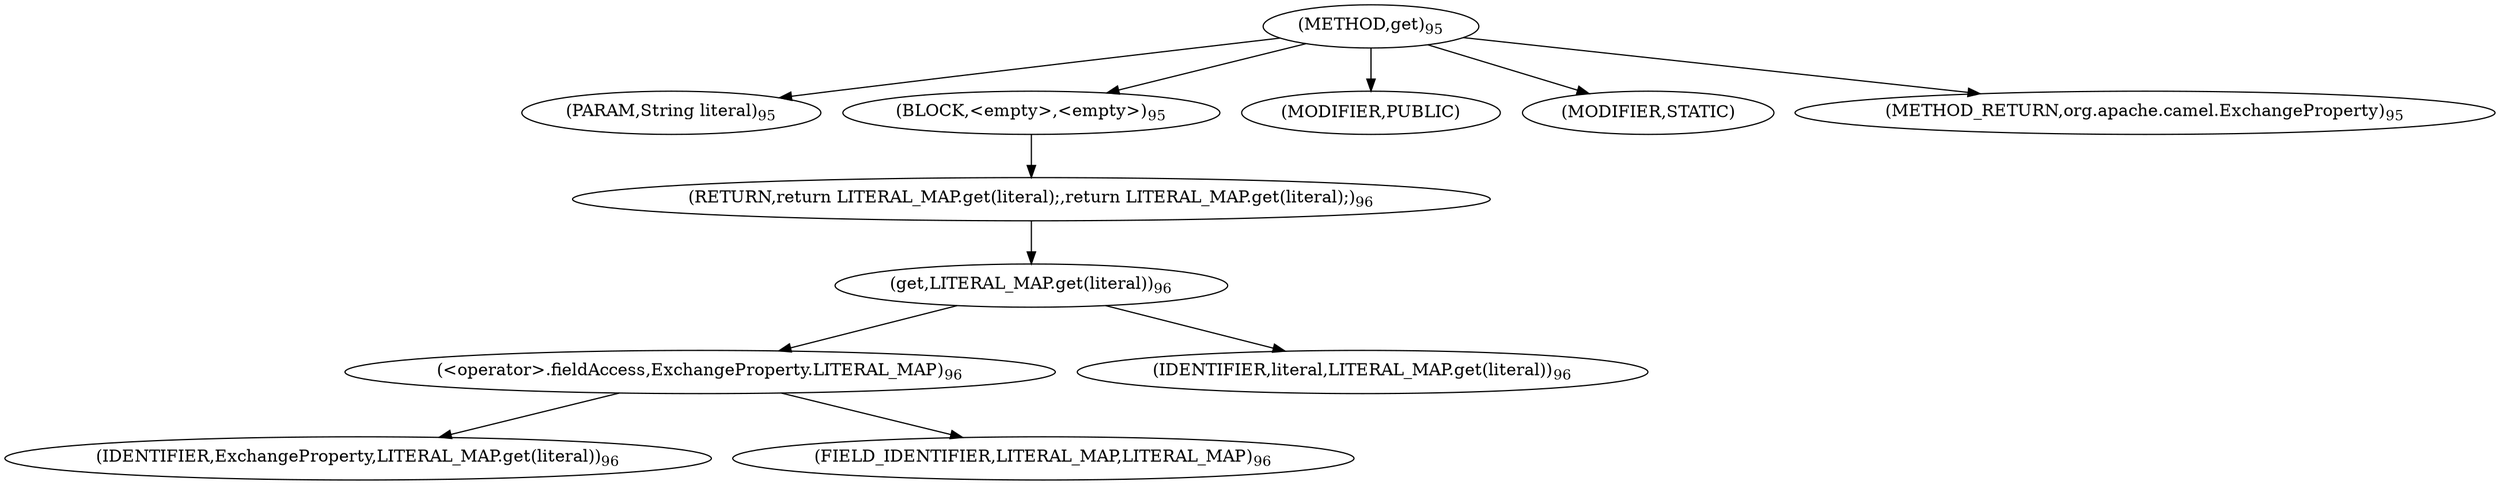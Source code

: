 digraph "get" {  
"119" [label = <(METHOD,get)<SUB>95</SUB>> ]
"120" [label = <(PARAM,String literal)<SUB>95</SUB>> ]
"121" [label = <(BLOCK,&lt;empty&gt;,&lt;empty&gt;)<SUB>95</SUB>> ]
"122" [label = <(RETURN,return LITERAL_MAP.get(literal);,return LITERAL_MAP.get(literal);)<SUB>96</SUB>> ]
"123" [label = <(get,LITERAL_MAP.get(literal))<SUB>96</SUB>> ]
"124" [label = <(&lt;operator&gt;.fieldAccess,ExchangeProperty.LITERAL_MAP)<SUB>96</SUB>> ]
"125" [label = <(IDENTIFIER,ExchangeProperty,LITERAL_MAP.get(literal))<SUB>96</SUB>> ]
"126" [label = <(FIELD_IDENTIFIER,LITERAL_MAP,LITERAL_MAP)<SUB>96</SUB>> ]
"127" [label = <(IDENTIFIER,literal,LITERAL_MAP.get(literal))<SUB>96</SUB>> ]
"128" [label = <(MODIFIER,PUBLIC)> ]
"129" [label = <(MODIFIER,STATIC)> ]
"130" [label = <(METHOD_RETURN,org.apache.camel.ExchangeProperty)<SUB>95</SUB>> ]
  "119" -> "120" 
  "119" -> "121" 
  "119" -> "128" 
  "119" -> "129" 
  "119" -> "130" 
  "121" -> "122" 
  "122" -> "123" 
  "123" -> "124" 
  "123" -> "127" 
  "124" -> "125" 
  "124" -> "126" 
}
